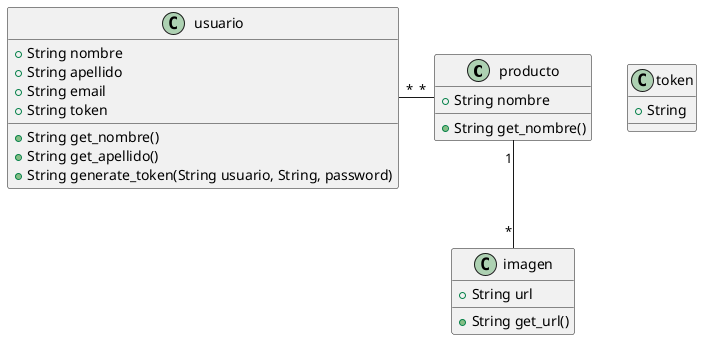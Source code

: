 @startuml

class producto {
+ String nombre
+ String get_nombre()
}

class imagen {
+ String url
+ String get_url()
}

class usuario {
+ String nombre
+ String apellido
+ String email
+ String token
+ String get_nombre()
+ String get_apellido()
+ String generate_token(String usuario, String, password)
}

class token {
+ String 
}

producto "1" -down- "*" imagen
usuario "*" -right- "*" producto


@enduml
